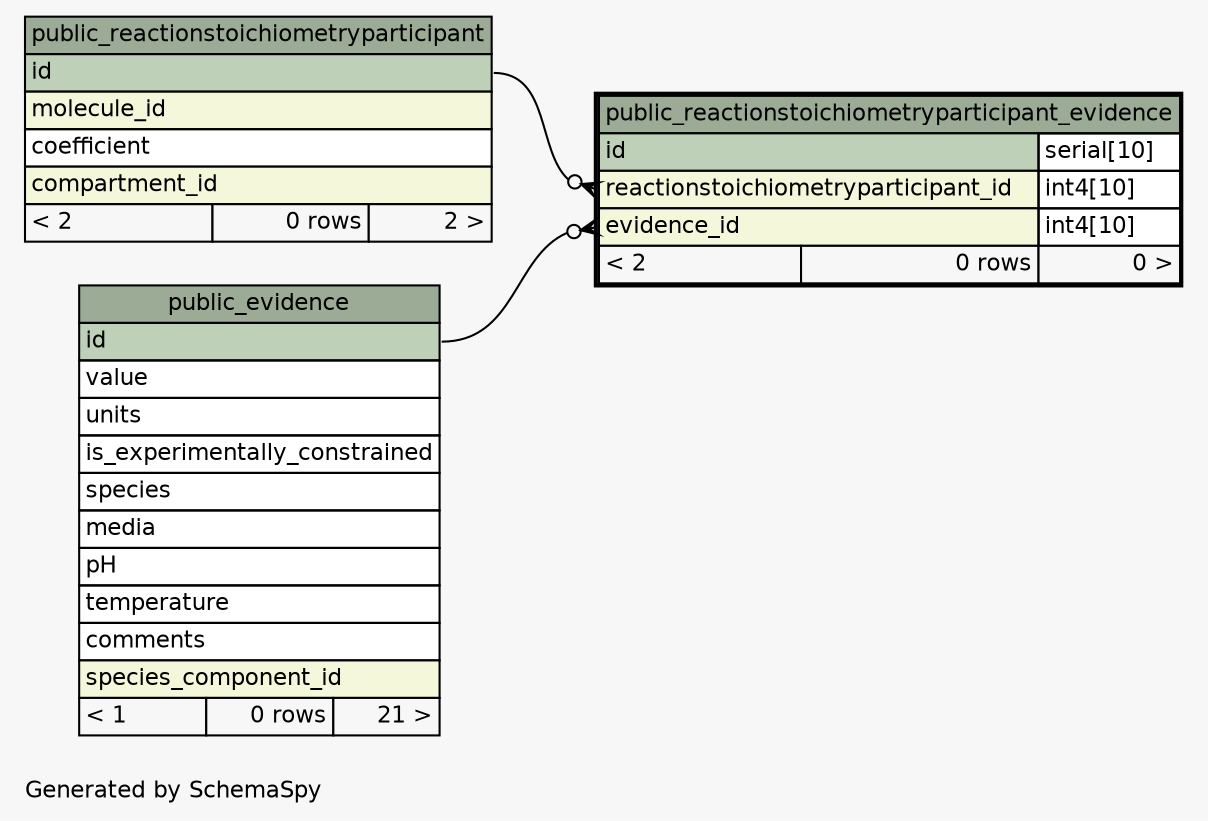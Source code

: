 // dot 2.36.0 on Linux 3.13.0-43-generic
// SchemaSpy rev 590
digraph "oneDegreeRelationshipsDiagram" {
  graph [
    rankdir="RL"
    bgcolor="#f7f7f7"
    label="\nGenerated by SchemaSpy"
    labeljust="l"
    nodesep="0.18"
    ranksep="0.46"
    fontname="Helvetica"
    fontsize="11"
  ];
  node [
    fontname="Helvetica"
    fontsize="11"
    shape="plaintext"
  ];
  edge [
    arrowsize="0.8"
  ];
  "public_reactionstoichiometryparticipant_evidence":"evidence_id":w -> "public_evidence":"id":e [arrowhead=none dir=back arrowtail=crowodot];
  "public_reactionstoichiometryparticipant_evidence":"reactionstoichiometryparticipant_id":w -> "public_reactionstoichiometryparticipant":"id":e [arrowhead=none dir=back arrowtail=crowodot];
  "public_evidence" [
    label=<
    <TABLE BORDER="0" CELLBORDER="1" CELLSPACING="0" BGCOLOR="#ffffff">
      <TR><TD COLSPAN="3" BGCOLOR="#9bab96" ALIGN="CENTER">public_evidence</TD></TR>
      <TR><TD PORT="id" COLSPAN="3" BGCOLOR="#bed1b8" ALIGN="LEFT">id</TD></TR>
      <TR><TD PORT="value" COLSPAN="3" ALIGN="LEFT">value</TD></TR>
      <TR><TD PORT="units" COLSPAN="3" ALIGN="LEFT">units</TD></TR>
      <TR><TD PORT="is_experimentally_constrained" COLSPAN="3" ALIGN="LEFT">is_experimentally_constrained</TD></TR>
      <TR><TD PORT="species" COLSPAN="3" ALIGN="LEFT">species</TD></TR>
      <TR><TD PORT="media" COLSPAN="3" ALIGN="LEFT">media</TD></TR>
      <TR><TD PORT="pH" COLSPAN="3" ALIGN="LEFT">pH</TD></TR>
      <TR><TD PORT="temperature" COLSPAN="3" ALIGN="LEFT">temperature</TD></TR>
      <TR><TD PORT="comments" COLSPAN="3" ALIGN="LEFT">comments</TD></TR>
      <TR><TD PORT="species_component_id" COLSPAN="3" BGCOLOR="#f4f7da" ALIGN="LEFT">species_component_id</TD></TR>
      <TR><TD ALIGN="LEFT" BGCOLOR="#f7f7f7">&lt; 1</TD><TD ALIGN="RIGHT" BGCOLOR="#f7f7f7">0 rows</TD><TD ALIGN="RIGHT" BGCOLOR="#f7f7f7">21 &gt;</TD></TR>
    </TABLE>>
    URL="public_evidence.html"
    tooltip="public_evidence"
  ];
  "public_reactionstoichiometryparticipant" [
    label=<
    <TABLE BORDER="0" CELLBORDER="1" CELLSPACING="0" BGCOLOR="#ffffff">
      <TR><TD COLSPAN="3" BGCOLOR="#9bab96" ALIGN="CENTER">public_reactionstoichiometryparticipant</TD></TR>
      <TR><TD PORT="id" COLSPAN="3" BGCOLOR="#bed1b8" ALIGN="LEFT">id</TD></TR>
      <TR><TD PORT="molecule_id" COLSPAN="3" BGCOLOR="#f4f7da" ALIGN="LEFT">molecule_id</TD></TR>
      <TR><TD PORT="coefficient" COLSPAN="3" ALIGN="LEFT">coefficient</TD></TR>
      <TR><TD PORT="compartment_id" COLSPAN="3" BGCOLOR="#f4f7da" ALIGN="LEFT">compartment_id</TD></TR>
      <TR><TD ALIGN="LEFT" BGCOLOR="#f7f7f7">&lt; 2</TD><TD ALIGN="RIGHT" BGCOLOR="#f7f7f7">0 rows</TD><TD ALIGN="RIGHT" BGCOLOR="#f7f7f7">2 &gt;</TD></TR>
    </TABLE>>
    URL="public_reactionstoichiometryparticipant.html"
    tooltip="public_reactionstoichiometryparticipant"
  ];
  "public_reactionstoichiometryparticipant_evidence" [
    label=<
    <TABLE BORDER="2" CELLBORDER="1" CELLSPACING="0" BGCOLOR="#ffffff">
      <TR><TD COLSPAN="3" BGCOLOR="#9bab96" ALIGN="CENTER">public_reactionstoichiometryparticipant_evidence</TD></TR>
      <TR><TD PORT="id" COLSPAN="2" BGCOLOR="#bed1b8" ALIGN="LEFT">id</TD><TD PORT="id.type" ALIGN="LEFT">serial[10]</TD></TR>
      <TR><TD PORT="reactionstoichiometryparticipant_id" COLSPAN="2" BGCOLOR="#f4f7da" ALIGN="LEFT">reactionstoichiometryparticipant_id</TD><TD PORT="reactionstoichiometryparticipant_id.type" ALIGN="LEFT">int4[10]</TD></TR>
      <TR><TD PORT="evidence_id" COLSPAN="2" BGCOLOR="#f4f7da" ALIGN="LEFT">evidence_id</TD><TD PORT="evidence_id.type" ALIGN="LEFT">int4[10]</TD></TR>
      <TR><TD ALIGN="LEFT" BGCOLOR="#f7f7f7">&lt; 2</TD><TD ALIGN="RIGHT" BGCOLOR="#f7f7f7">0 rows</TD><TD ALIGN="RIGHT" BGCOLOR="#f7f7f7">0 &gt;</TD></TR>
    </TABLE>>
    URL="public_reactionstoichiometryparticipant_evidence.html"
    tooltip="public_reactionstoichiometryparticipant_evidence"
  ];
}
